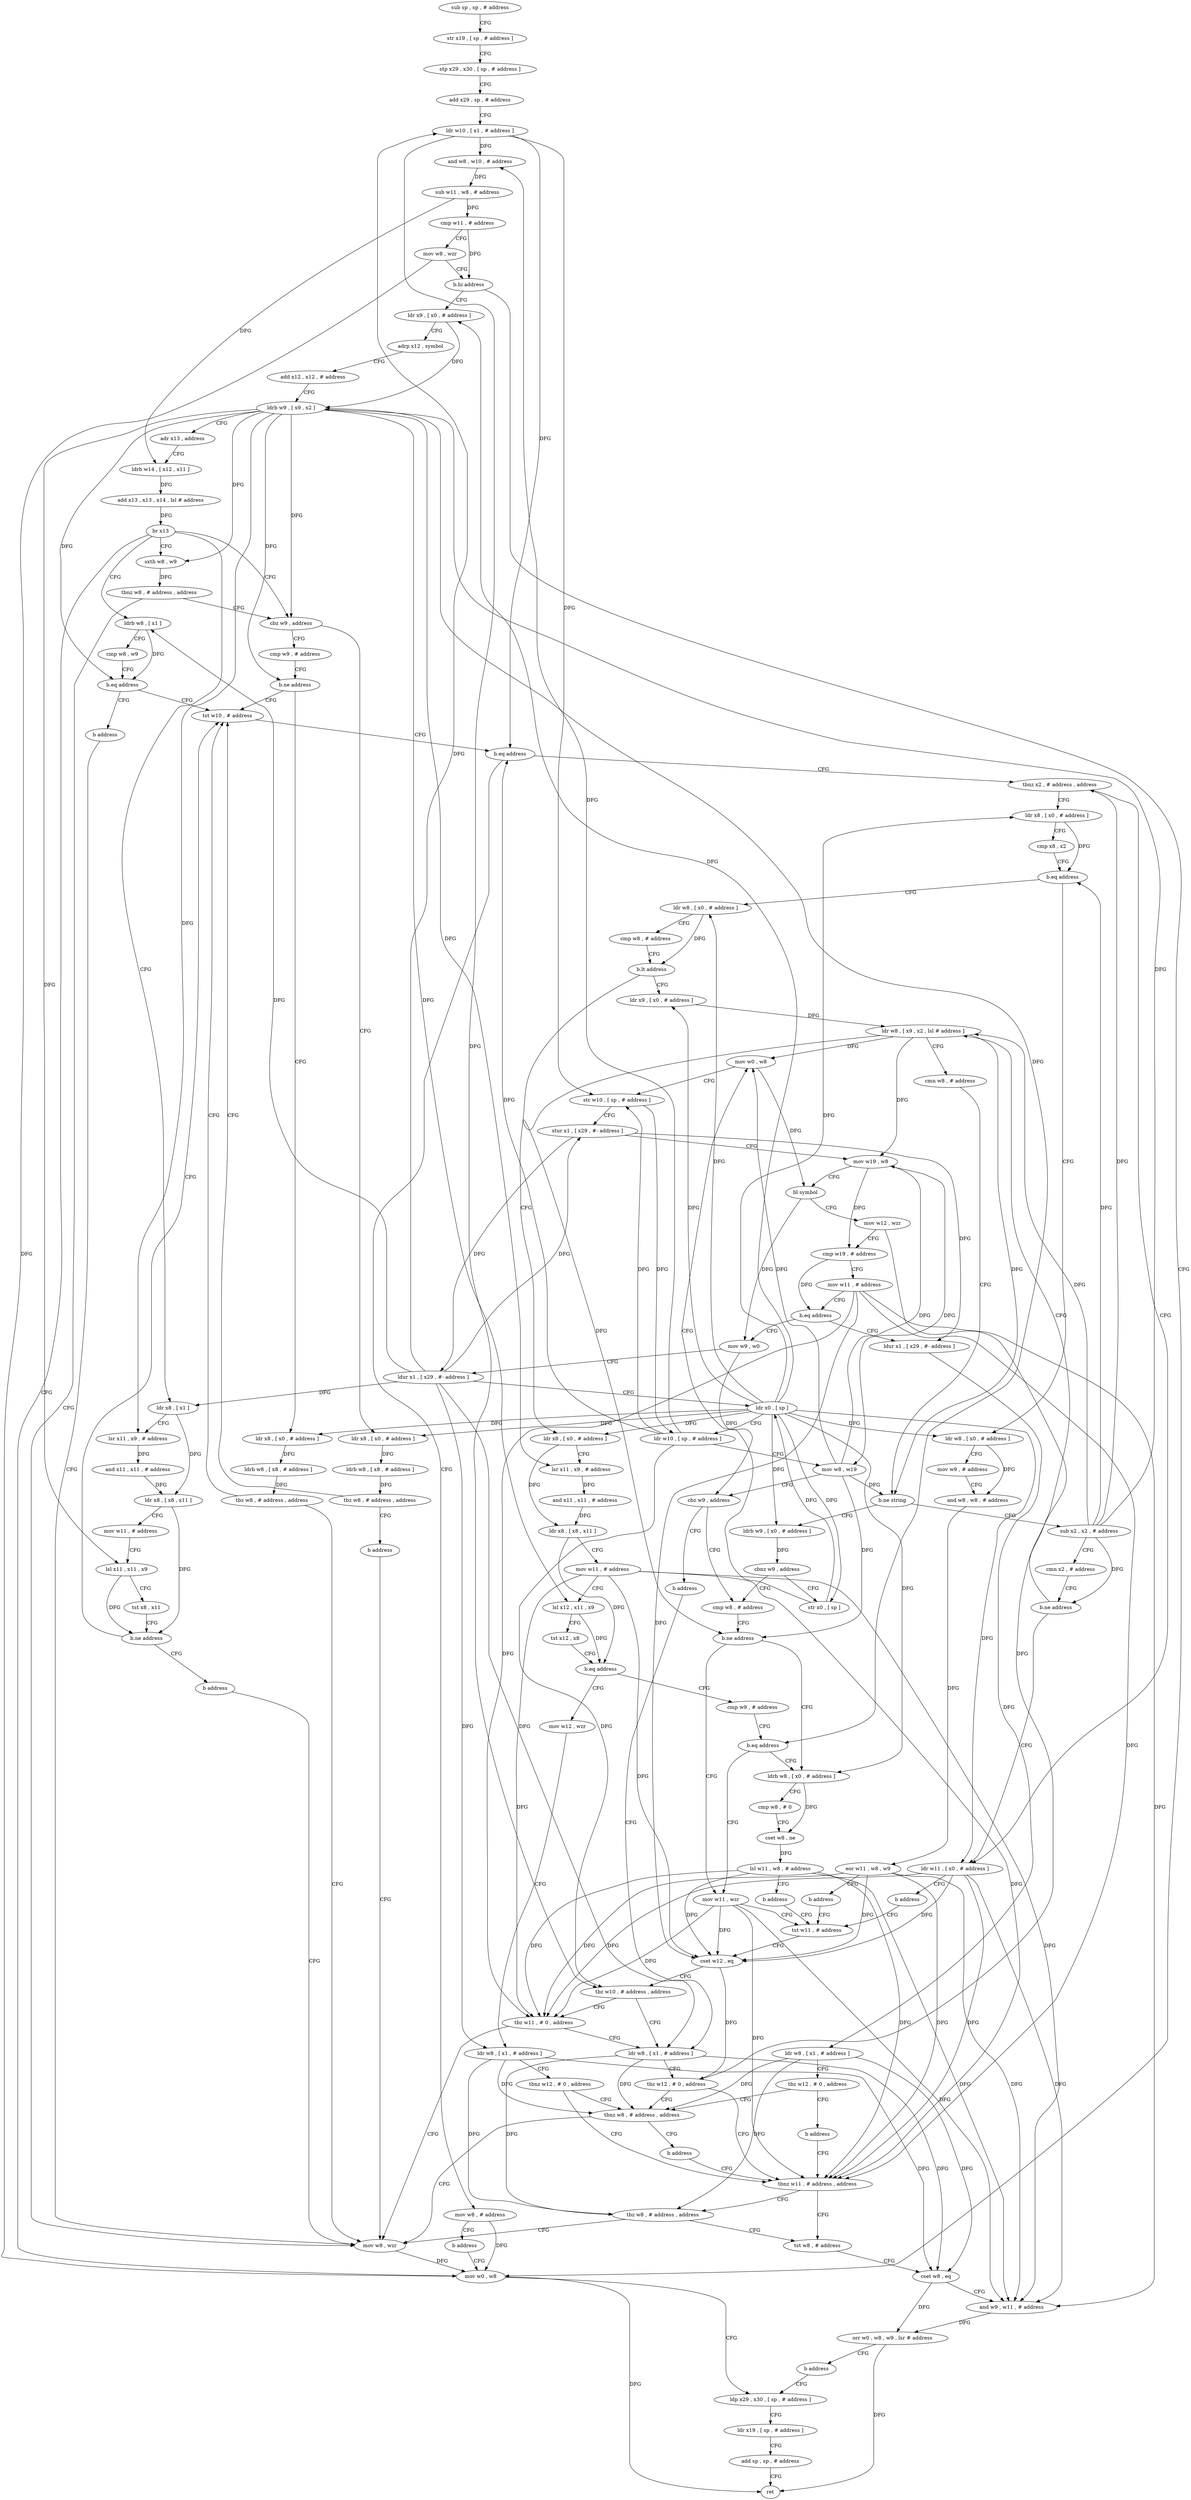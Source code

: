 digraph "func" {
"4282892" [label = "sub sp , sp , # address" ]
"4282896" [label = "str x19 , [ sp , # address ]" ]
"4282900" [label = "stp x29 , x30 , [ sp , # address ]" ]
"4282904" [label = "add x29 , sp , # address" ]
"4282908" [label = "ldr w10 , [ x1 , # address ]" ]
"4282912" [label = "and w8 , w10 , # address" ]
"4282916" [label = "sub w11 , w8 , # address" ]
"4282920" [label = "cmp w11 , # address" ]
"4282924" [label = "mov w8 , wzr" ]
"4282928" [label = "b.hi address" ]
"4283280" [label = "mov w0 , w8" ]
"4282932" [label = "ldr x9 , [ x0 , # address ]" ]
"4283284" [label = "ldp x29 , x30 , [ sp , # address ]" ]
"4282936" [label = "adrp x12 , symbol" ]
"4282940" [label = "add x12 , x12 , # address" ]
"4282944" [label = "ldrb w9 , [ x9 , x2 ]" ]
"4282948" [label = "adr x13 , address" ]
"4282952" [label = "ldrb w14 , [ x12 , x11 ]" ]
"4282956" [label = "add x13 , x13 , x14 , lsl # address" ]
"4282960" [label = "br x13" ]
"4282964" [label = "ldrb w8 , [ x1 ]" ]
"4282980" [label = "ldr x8 , [ x1 ]" ]
"4283016" [label = "sxtb w8 , w9" ]
"4283024" [label = "cbz w9 , address" ]
"4282968" [label = "cmp w8 , w9" ]
"4282972" [label = "b.eq address" ]
"4283048" [label = "tst w10 , # address" ]
"4282976" [label = "b address" ]
"4282984" [label = "lsr x11 , x9 , # address" ]
"4282988" [label = "and x11 , x11 , # address" ]
"4282992" [label = "ldr x8 , [ x8 , x11 ]" ]
"4282996" [label = "mov w11 , # address" ]
"4283000" [label = "lsl x11 , x11 , x9" ]
"4283004" [label = "tst x8 , x11" ]
"4283008" [label = "b.ne address" ]
"4283012" [label = "b address" ]
"4283020" [label = "tbnz w8 , # address , address" ]
"4283276" [label = "mov w8 , wzr" ]
"4283180" [label = "ldr x8 , [ x0 , # address ]" ]
"4283028" [label = "cmp w9 , # address" ]
"4283052" [label = "b.eq address" ]
"4283120" [label = "mov w8 , # address" ]
"4283056" [label = "tbnz x2 , # address , address" ]
"4283184" [label = "ldrb w8 , [ x8 , # address ]" ]
"4283188" [label = "tbz w8 , # address , address" ]
"4283192" [label = "b address" ]
"4283032" [label = "b.ne address" ]
"4283036" [label = "ldr x8 , [ x0 , # address ]" ]
"4283124" [label = "b address" ]
"4283112" [label = "ldr w11 , [ x0 , # address ]" ]
"4283060" [label = "ldr x8 , [ x0 , # address ]" ]
"4283040" [label = "ldrb w8 , [ x8 , # address ]" ]
"4283044" [label = "tbz w8 , # address , address" ]
"4283116" [label = "b address" ]
"4283244" [label = "tst w11 , # address" ]
"4283064" [label = "cmp x8 , x2" ]
"4283068" [label = "b.eq address" ]
"4283320" [label = "ldr w8 , [ x0 , # address ]" ]
"4283072" [label = "ldr w8 , [ x0 , # address ]" ]
"4283248" [label = "cset w12 , eq" ]
"4283252" [label = "tbz w10 , # address , address" ]
"4283260" [label = "ldr w8 , [ x1 , # address ]" ]
"4283256" [label = "tbz w11 , # 0 , address" ]
"4283324" [label = "mov w9 , # address" ]
"4283328" [label = "and w8 , w8 , # address" ]
"4283332" [label = "eor w11 , w8 , w9" ]
"4283336" [label = "b address" ]
"4283076" [label = "cmp w8 , # address" ]
"4283080" [label = "b.lt address" ]
"4283128" [label = "ldr x8 , [ x0 , # address ]" ]
"4283084" [label = "ldr x9 , [ x0 , # address ]" ]
"4283264" [label = "tbz w12 , # 0 , address" ]
"4283172" [label = "tbnz w8 , # address , address" ]
"4283268" [label = "tbnz w11 , # address , address" ]
"4283132" [label = "lsr x11 , x9 , # address" ]
"4283136" [label = "and x11 , x11 , # address" ]
"4283140" [label = "ldr x8 , [ x8 , x11 ]" ]
"4283144" [label = "mov w11 , # address" ]
"4283148" [label = "lsl x12 , x11 , x9" ]
"4283152" [label = "tst x12 , x8" ]
"4283156" [label = "b.eq address" ]
"4283232" [label = "cmp w9 , # address" ]
"4283160" [label = "mov w12 , wzr" ]
"4283088" [label = "ldr w8 , [ x9 , x2 , lsl # address ]" ]
"4283176" [label = "b address" ]
"4283300" [label = "tst w8 , # address" ]
"4283272" [label = "tbz w8 , # address , address" ]
"4283236" [label = "b.eq address" ]
"4283212" [label = "ldrb w8 , [ x0 , # address ]" ]
"4283240" [label = "mov w11 , wzr" ]
"4283164" [label = "ldr w8 , [ x1 , # address ]" ]
"4283168" [label = "tbnz w12 , # 0 , address" ]
"4283196" [label = "ldrb w9 , [ x0 , # address ]" ]
"4283200" [label = "cbnz w9 , address" ]
"4283340" [label = "str x0 , [ sp ]" ]
"4283204" [label = "cmp w8 , # address" ]
"4283100" [label = "sub x2 , x2 , # address" ]
"4283104" [label = "cmn x2 , # address" ]
"4283108" [label = "b.ne address" ]
"4283304" [label = "cset w8 , eq" ]
"4283308" [label = "and w9 , w11 , # address" ]
"4283312" [label = "orr w0 , w8 , w9 , lsr # address" ]
"4283316" [label = "b address" ]
"4283216" [label = "cmp w8 , # 0" ]
"4283220" [label = "cset w8 , ne" ]
"4283224" [label = "lsl w11 , w8 , # address" ]
"4283228" [label = "b address" ]
"4283344" [label = "mov w0 , w8" ]
"4283348" [label = "str w10 , [ sp , # address ]" ]
"4283352" [label = "stur x1 , [ x29 , #- address ]" ]
"4283356" [label = "mov w19 , w8" ]
"4283360" [label = "bl symbol" ]
"4283364" [label = "mov w12 , wzr" ]
"4283368" [label = "cmp w19 , # address" ]
"4283372" [label = "mov w11 , # address" ]
"4283376" [label = "b.eq address" ]
"4283408" [label = "ldur x1 , [ x29 , #- address ]" ]
"4283380" [label = "mov w9 , w0" ]
"4283208" [label = "b.ne address" ]
"4283092" [label = "cmn w8 , # address" ]
"4283096" [label = "b.ne string" ]
"4283288" [label = "ldr x19 , [ sp , # address ]" ]
"4283292" [label = "add sp , sp , # address" ]
"4283296" [label = "ret" ]
"4283412" [label = "ldr w8 , [ x1 , # address ]" ]
"4283416" [label = "tbz w12 , # 0 , address" ]
"4283420" [label = "b address" ]
"4283384" [label = "ldur x1 , [ x29 , #- address ]" ]
"4283388" [label = "ldr x0 , [ sp ]" ]
"4283392" [label = "ldr w10 , [ sp , # address ]" ]
"4283396" [label = "mov w8 , w19" ]
"4283400" [label = "cbz w9 , address" ]
"4283404" [label = "b address" ]
"4282892" -> "4282896" [ label = "CFG" ]
"4282896" -> "4282900" [ label = "CFG" ]
"4282900" -> "4282904" [ label = "CFG" ]
"4282904" -> "4282908" [ label = "CFG" ]
"4282908" -> "4282912" [ label = "DFG" ]
"4282908" -> "4283052" [ label = "DFG" ]
"4282908" -> "4283252" [ label = "DFG" ]
"4282908" -> "4283348" [ label = "DFG" ]
"4282912" -> "4282916" [ label = "DFG" ]
"4282916" -> "4282920" [ label = "DFG" ]
"4282916" -> "4282952" [ label = "DFG" ]
"4282920" -> "4282924" [ label = "CFG" ]
"4282920" -> "4282928" [ label = "DFG" ]
"4282924" -> "4282928" [ label = "CFG" ]
"4282924" -> "4283280" [ label = "DFG" ]
"4282928" -> "4283280" [ label = "CFG" ]
"4282928" -> "4282932" [ label = "CFG" ]
"4283280" -> "4283284" [ label = "CFG" ]
"4283280" -> "4283296" [ label = "DFG" ]
"4282932" -> "4282936" [ label = "CFG" ]
"4282932" -> "4282944" [ label = "DFG" ]
"4283284" -> "4283288" [ label = "CFG" ]
"4282936" -> "4282940" [ label = "CFG" ]
"4282940" -> "4282944" [ label = "CFG" ]
"4282944" -> "4282948" [ label = "CFG" ]
"4282944" -> "4282972" [ label = "DFG" ]
"4282944" -> "4282984" [ label = "DFG" ]
"4282944" -> "4283000" [ label = "DFG" ]
"4282944" -> "4283016" [ label = "DFG" ]
"4282944" -> "4283024" [ label = "DFG" ]
"4282944" -> "4283032" [ label = "DFG" ]
"4282944" -> "4283132" [ label = "DFG" ]
"4282944" -> "4283148" [ label = "DFG" ]
"4282944" -> "4283236" [ label = "DFG" ]
"4282948" -> "4282952" [ label = "CFG" ]
"4282952" -> "4282956" [ label = "DFG" ]
"4282956" -> "4282960" [ label = "DFG" ]
"4282960" -> "4282964" [ label = "CFG" ]
"4282960" -> "4282980" [ label = "CFG" ]
"4282960" -> "4283016" [ label = "CFG" ]
"4282960" -> "4283024" [ label = "CFG" ]
"4282960" -> "4283280" [ label = "CFG" ]
"4282964" -> "4282968" [ label = "CFG" ]
"4282964" -> "4282972" [ label = "DFG" ]
"4282980" -> "4282984" [ label = "CFG" ]
"4282980" -> "4282992" [ label = "DFG" ]
"4283016" -> "4283020" [ label = "DFG" ]
"4283024" -> "4283180" [ label = "CFG" ]
"4283024" -> "4283028" [ label = "CFG" ]
"4282968" -> "4282972" [ label = "CFG" ]
"4282972" -> "4283048" [ label = "CFG" ]
"4282972" -> "4282976" [ label = "CFG" ]
"4283048" -> "4283052" [ label = "CFG" ]
"4282976" -> "4283276" [ label = "CFG" ]
"4282984" -> "4282988" [ label = "DFG" ]
"4282988" -> "4282992" [ label = "DFG" ]
"4282992" -> "4282996" [ label = "CFG" ]
"4282992" -> "4283008" [ label = "DFG" ]
"4282996" -> "4283000" [ label = "CFG" ]
"4283000" -> "4283004" [ label = "CFG" ]
"4283000" -> "4283008" [ label = "DFG" ]
"4283004" -> "4283008" [ label = "CFG" ]
"4283008" -> "4283048" [ label = "CFG" ]
"4283008" -> "4283012" [ label = "CFG" ]
"4283012" -> "4283276" [ label = "CFG" ]
"4283020" -> "4283276" [ label = "CFG" ]
"4283020" -> "4283024" [ label = "CFG" ]
"4283276" -> "4283280" [ label = "DFG" ]
"4283180" -> "4283184" [ label = "DFG" ]
"4283028" -> "4283032" [ label = "CFG" ]
"4283052" -> "4283120" [ label = "CFG" ]
"4283052" -> "4283056" [ label = "CFG" ]
"4283120" -> "4283124" [ label = "CFG" ]
"4283120" -> "4283280" [ label = "DFG" ]
"4283056" -> "4283112" [ label = "CFG" ]
"4283056" -> "4283060" [ label = "CFG" ]
"4283184" -> "4283188" [ label = "DFG" ]
"4283188" -> "4283048" [ label = "CFG" ]
"4283188" -> "4283192" [ label = "CFG" ]
"4283192" -> "4283276" [ label = "CFG" ]
"4283032" -> "4283048" [ label = "CFG" ]
"4283032" -> "4283036" [ label = "CFG" ]
"4283036" -> "4283040" [ label = "DFG" ]
"4283124" -> "4283280" [ label = "CFG" ]
"4283112" -> "4283116" [ label = "CFG" ]
"4283112" -> "4283248" [ label = "DFG" ]
"4283112" -> "4283256" [ label = "DFG" ]
"4283112" -> "4283268" [ label = "DFG" ]
"4283112" -> "4283308" [ label = "DFG" ]
"4283060" -> "4283064" [ label = "CFG" ]
"4283060" -> "4283068" [ label = "DFG" ]
"4283040" -> "4283044" [ label = "DFG" ]
"4283044" -> "4283276" [ label = "CFG" ]
"4283044" -> "4283048" [ label = "CFG" ]
"4283116" -> "4283244" [ label = "CFG" ]
"4283244" -> "4283248" [ label = "CFG" ]
"4283064" -> "4283068" [ label = "CFG" ]
"4283068" -> "4283320" [ label = "CFG" ]
"4283068" -> "4283072" [ label = "CFG" ]
"4283320" -> "4283324" [ label = "CFG" ]
"4283320" -> "4283328" [ label = "DFG" ]
"4283072" -> "4283076" [ label = "CFG" ]
"4283072" -> "4283080" [ label = "DFG" ]
"4283248" -> "4283252" [ label = "CFG" ]
"4283248" -> "4283264" [ label = "DFG" ]
"4283252" -> "4283260" [ label = "CFG" ]
"4283252" -> "4283256" [ label = "CFG" ]
"4283260" -> "4283264" [ label = "CFG" ]
"4283260" -> "4283172" [ label = "DFG" ]
"4283260" -> "4283304" [ label = "DFG" ]
"4283260" -> "4283272" [ label = "DFG" ]
"4283256" -> "4283276" [ label = "CFG" ]
"4283256" -> "4283260" [ label = "CFG" ]
"4283324" -> "4283328" [ label = "CFG" ]
"4283328" -> "4283332" [ label = "DFG" ]
"4283332" -> "4283336" [ label = "CFG" ]
"4283332" -> "4283248" [ label = "DFG" ]
"4283332" -> "4283256" [ label = "DFG" ]
"4283332" -> "4283268" [ label = "DFG" ]
"4283332" -> "4283308" [ label = "DFG" ]
"4283336" -> "4283244" [ label = "CFG" ]
"4283076" -> "4283080" [ label = "CFG" ]
"4283080" -> "4283128" [ label = "CFG" ]
"4283080" -> "4283084" [ label = "CFG" ]
"4283128" -> "4283132" [ label = "CFG" ]
"4283128" -> "4283140" [ label = "DFG" ]
"4283084" -> "4283088" [ label = "DFG" ]
"4283264" -> "4283172" [ label = "CFG" ]
"4283264" -> "4283268" [ label = "CFG" ]
"4283172" -> "4283276" [ label = "CFG" ]
"4283172" -> "4283176" [ label = "CFG" ]
"4283268" -> "4283300" [ label = "CFG" ]
"4283268" -> "4283272" [ label = "CFG" ]
"4283132" -> "4283136" [ label = "DFG" ]
"4283136" -> "4283140" [ label = "DFG" ]
"4283140" -> "4283144" [ label = "CFG" ]
"4283140" -> "4283156" [ label = "DFG" ]
"4283144" -> "4283148" [ label = "CFG" ]
"4283144" -> "4283248" [ label = "DFG" ]
"4283144" -> "4283256" [ label = "DFG" ]
"4283144" -> "4283268" [ label = "DFG" ]
"4283144" -> "4283308" [ label = "DFG" ]
"4283148" -> "4283152" [ label = "CFG" ]
"4283148" -> "4283156" [ label = "DFG" ]
"4283152" -> "4283156" [ label = "CFG" ]
"4283156" -> "4283232" [ label = "CFG" ]
"4283156" -> "4283160" [ label = "CFG" ]
"4283232" -> "4283236" [ label = "CFG" ]
"4283160" -> "4283164" [ label = "CFG" ]
"4283088" -> "4283092" [ label = "CFG" ]
"4283088" -> "4283096" [ label = "DFG" ]
"4283088" -> "4283344" [ label = "DFG" ]
"4283088" -> "4283356" [ label = "DFG" ]
"4283088" -> "4283208" [ label = "DFG" ]
"4283176" -> "4283268" [ label = "CFG" ]
"4283300" -> "4283304" [ label = "CFG" ]
"4283272" -> "4283300" [ label = "CFG" ]
"4283272" -> "4283276" [ label = "CFG" ]
"4283236" -> "4283212" [ label = "CFG" ]
"4283236" -> "4283240" [ label = "CFG" ]
"4283212" -> "4283216" [ label = "CFG" ]
"4283212" -> "4283220" [ label = "DFG" ]
"4283240" -> "4283244" [ label = "CFG" ]
"4283240" -> "4283248" [ label = "DFG" ]
"4283240" -> "4283256" [ label = "DFG" ]
"4283240" -> "4283268" [ label = "DFG" ]
"4283240" -> "4283308" [ label = "DFG" ]
"4283164" -> "4283168" [ label = "CFG" ]
"4283164" -> "4283172" [ label = "DFG" ]
"4283164" -> "4283304" [ label = "DFG" ]
"4283164" -> "4283272" [ label = "DFG" ]
"4283168" -> "4283268" [ label = "CFG" ]
"4283168" -> "4283172" [ label = "CFG" ]
"4283196" -> "4283200" [ label = "DFG" ]
"4283200" -> "4283340" [ label = "CFG" ]
"4283200" -> "4283204" [ label = "CFG" ]
"4283340" -> "4283344" [ label = "CFG" ]
"4283340" -> "4283388" [ label = "DFG" ]
"4283204" -> "4283208" [ label = "CFG" ]
"4283100" -> "4283104" [ label = "CFG" ]
"4283100" -> "4282944" [ label = "DFG" ]
"4283100" -> "4283056" [ label = "DFG" ]
"4283100" -> "4283068" [ label = "DFG" ]
"4283100" -> "4283088" [ label = "DFG" ]
"4283100" -> "4283108" [ label = "DFG" ]
"4283104" -> "4283108" [ label = "CFG" ]
"4283108" -> "4283088" [ label = "CFG" ]
"4283108" -> "4283112" [ label = "CFG" ]
"4283304" -> "4283308" [ label = "CFG" ]
"4283304" -> "4283312" [ label = "DFG" ]
"4283308" -> "4283312" [ label = "DFG" ]
"4283312" -> "4283316" [ label = "CFG" ]
"4283312" -> "4283296" [ label = "DFG" ]
"4283316" -> "4283284" [ label = "CFG" ]
"4283216" -> "4283220" [ label = "CFG" ]
"4283220" -> "4283224" [ label = "DFG" ]
"4283224" -> "4283228" [ label = "CFG" ]
"4283224" -> "4283248" [ label = "DFG" ]
"4283224" -> "4283256" [ label = "DFG" ]
"4283224" -> "4283268" [ label = "DFG" ]
"4283224" -> "4283308" [ label = "DFG" ]
"4283228" -> "4283244" [ label = "CFG" ]
"4283344" -> "4283348" [ label = "CFG" ]
"4283344" -> "4283360" [ label = "DFG" ]
"4283348" -> "4283352" [ label = "CFG" ]
"4283348" -> "4283392" [ label = "DFG" ]
"4283352" -> "4283356" [ label = "CFG" ]
"4283352" -> "4283408" [ label = "DFG" ]
"4283352" -> "4283384" [ label = "DFG" ]
"4283356" -> "4283360" [ label = "CFG" ]
"4283356" -> "4283368" [ label = "DFG" ]
"4283356" -> "4283396" [ label = "DFG" ]
"4283360" -> "4283364" [ label = "CFG" ]
"4283360" -> "4283380" [ label = "DFG" ]
"4283364" -> "4283368" [ label = "CFG" ]
"4283364" -> "4283264" [ label = "DFG" ]
"4283368" -> "4283372" [ label = "CFG" ]
"4283368" -> "4283376" [ label = "DFG" ]
"4283372" -> "4283376" [ label = "CFG" ]
"4283372" -> "4283248" [ label = "DFG" ]
"4283372" -> "4283256" [ label = "DFG" ]
"4283372" -> "4283268" [ label = "DFG" ]
"4283372" -> "4283308" [ label = "DFG" ]
"4283376" -> "4283408" [ label = "CFG" ]
"4283376" -> "4283380" [ label = "CFG" ]
"4283408" -> "4283412" [ label = "DFG" ]
"4283380" -> "4283384" [ label = "CFG" ]
"4283380" -> "4283400" [ label = "DFG" ]
"4283208" -> "4283240" [ label = "CFG" ]
"4283208" -> "4283212" [ label = "CFG" ]
"4283092" -> "4283096" [ label = "CFG" ]
"4283096" -> "4283196" [ label = "CFG" ]
"4283096" -> "4283100" [ label = "CFG" ]
"4283288" -> "4283292" [ label = "CFG" ]
"4283292" -> "4283296" [ label = "CFG" ]
"4283412" -> "4283416" [ label = "CFG" ]
"4283412" -> "4283172" [ label = "DFG" ]
"4283412" -> "4283304" [ label = "DFG" ]
"4283412" -> "4283272" [ label = "DFG" ]
"4283416" -> "4283172" [ label = "CFG" ]
"4283416" -> "4283420" [ label = "CFG" ]
"4283420" -> "4283268" [ label = "CFG" ]
"4283384" -> "4283388" [ label = "CFG" ]
"4283384" -> "4282908" [ label = "DFG" ]
"4283384" -> "4282964" [ label = "DFG" ]
"4283384" -> "4282980" [ label = "DFG" ]
"4283384" -> "4283164" [ label = "DFG" ]
"4283384" -> "4283260" [ label = "DFG" ]
"4283384" -> "4283352" [ label = "DFG" ]
"4283388" -> "4283392" [ label = "CFG" ]
"4283388" -> "4282932" [ label = "DFG" ]
"4283388" -> "4283180" [ label = "DFG" ]
"4283388" -> "4283036" [ label = "DFG" ]
"4283388" -> "4283112" [ label = "DFG" ]
"4283388" -> "4283060" [ label = "DFG" ]
"4283388" -> "4283320" [ label = "DFG" ]
"4283388" -> "4283072" [ label = "DFG" ]
"4283388" -> "4283128" [ label = "DFG" ]
"4283388" -> "4283084" [ label = "DFG" ]
"4283388" -> "4283212" [ label = "DFG" ]
"4283388" -> "4283196" [ label = "DFG" ]
"4283388" -> "4283340" [ label = "DFG" ]
"4283392" -> "4283396" [ label = "CFG" ]
"4283392" -> "4282912" [ label = "DFG" ]
"4283392" -> "4283052" [ label = "DFG" ]
"4283392" -> "4283252" [ label = "DFG" ]
"4283392" -> "4283348" [ label = "DFG" ]
"4283396" -> "4283400" [ label = "CFG" ]
"4283396" -> "4283096" [ label = "DFG" ]
"4283396" -> "4283344" [ label = "DFG" ]
"4283396" -> "4283356" [ label = "DFG" ]
"4283396" -> "4283208" [ label = "DFG" ]
"4283400" -> "4283204" [ label = "CFG" ]
"4283400" -> "4283404" [ label = "CFG" ]
"4283404" -> "4283260" [ label = "CFG" ]
}
